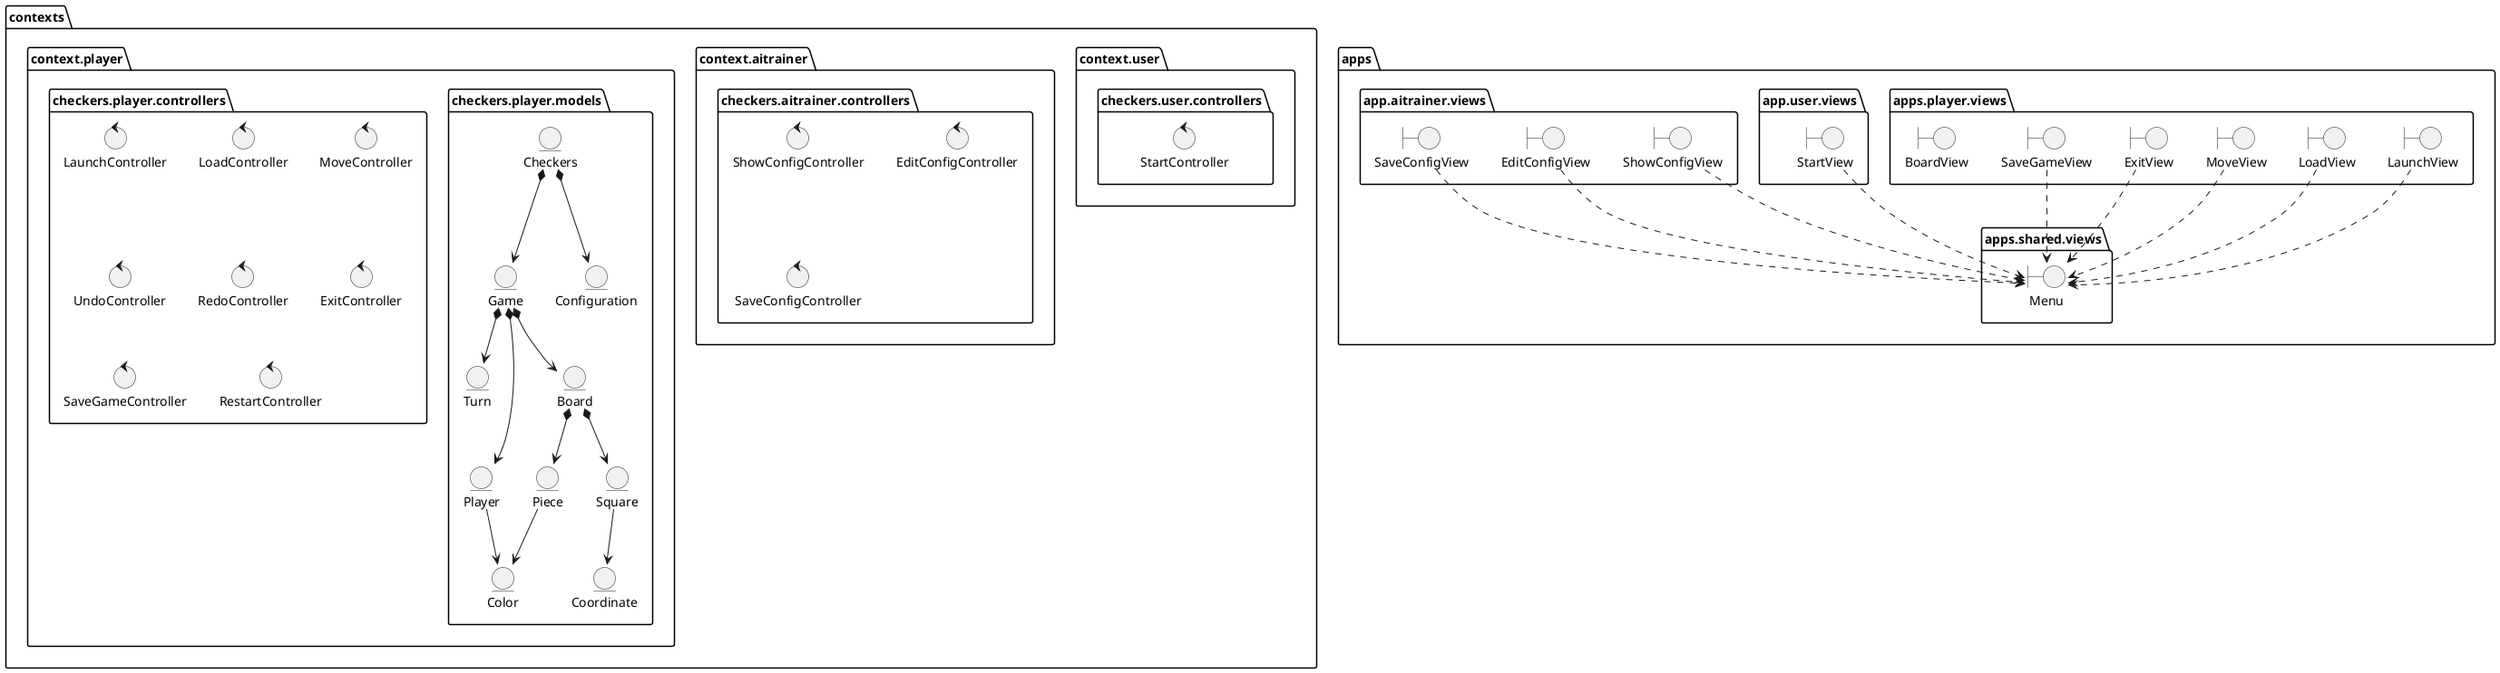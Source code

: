 @startuml Packages


package apps {
  package apps.shared.views {
    boundary Menu
  }

 package apps.player.views{
      boundary LaunchView
      boundary LoadView
      boundary MoveView
      boundary ExitView
      boundary SaveGameView
      boundary BoardView

      LaunchView ..> Menu
      LoadView ..> Menu
      MoveView ..> Menu
      ExitView ..> Menu
      SaveGameView ..> Menu
    }

  package app.user.views{
    boundary StartView
    StartView ..> Menu
  }

  package app.aitrainer.views{
    boundary ShowConfigView
    boundary EditConfigView
    boundary SaveConfigView
    ShowConfigView ..> Menu
    EditConfigView ..> Menu
    SaveConfigView ..> Menu
  }
}

package contexts{
  package context.user{
    package checkers.user.controllers{
      control StartController
    }

  }

  package context.aitrainer {
    package checkers.aitrainer.controllers{
      control ShowConfigController
      control EditConfigController
      control SaveConfigController
    }
  }


  package context.player {
    package checkers.player.models{
      entity Checkers
      entity Game
      entity Turn
      entity Player
      entity Board
      entity Color
      entity Coordinate
      entity Configuration
      entity Piece
      entity Square

      Checkers *--> Configuration
      Checkers *--> Game
      Game *--> Turn
      Game *--> Player
      Game *--> Board

      Board *--> Square
      Board *--> Piece
      Piece --> Color
      Player --> Color
      Square --> Coordinate

    }

    package checkers.player.controllers{
      control LaunchController
      control LoadController
      control MoveController
      control UndoController
      control RedoController
      control ExitController
      control SaveGameController
      control RestartController
    }
  }
}

@enduml